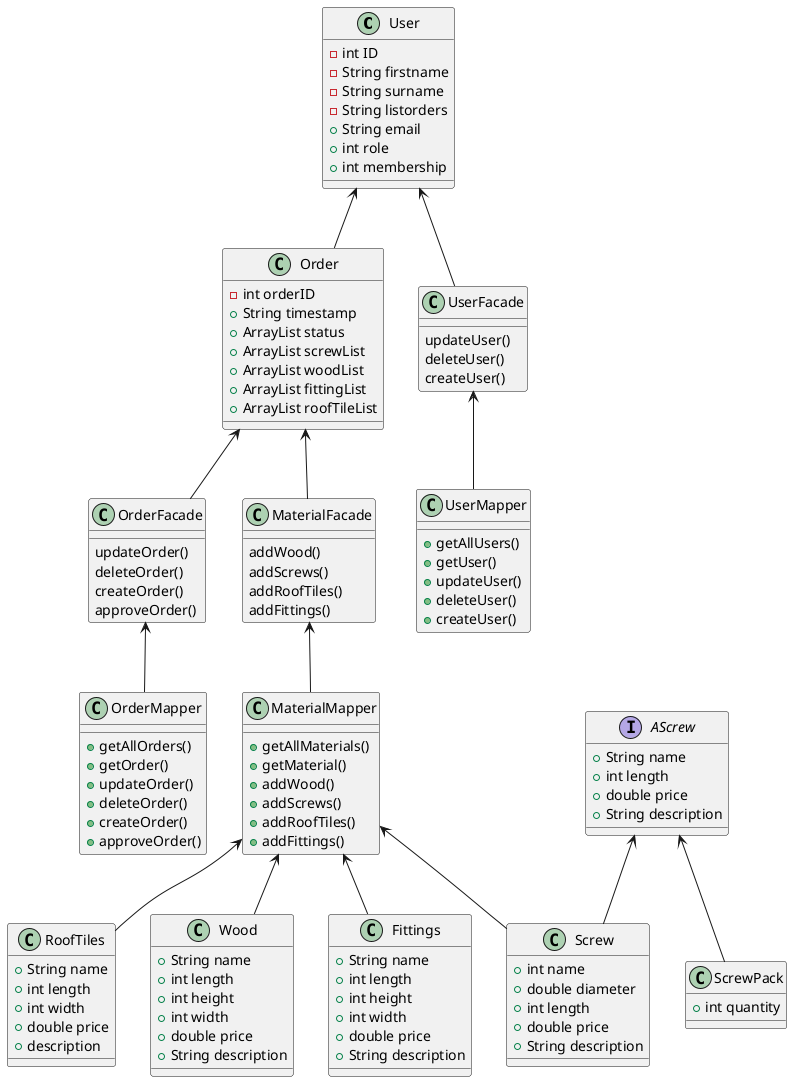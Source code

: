 @startuml
'https://plantuml.com/class-diagram

class User {
-int ID
-String firstname
-String surname
-String listorders
+String email
+int role
+int membership
}

class Order {
-int orderID
+String timestamp
+ArrayList status
+ArrayList screwList
+ArrayList woodList
+ArrayList fittingList
+ArrayList roofTileList
}

class UserMapper{
+getAllUsers()
+getUser()
+updateUser()
+deleteUser()
+createUser()
}

class OrderFacade{
updateOrder()
deleteOrder()
createOrder()
approveOrder()
}

class MaterialFacade{
addWood()
addScrews()
addRoofTiles()
addFittings()
}

class UserFacade{
updateUser()
deleteUser()
createUser()


}


class OrderMapper{
+getAllOrders()
+getOrder()
+updateOrder()
+deleteOrder()
+createOrder()
+approveOrder()
}

class MaterialMapper{
+getAllMaterials()
+getMaterial()
+addWood()
+addScrews()
+addRoofTiles()
+addFittings()

}

class RoofTiles{
+String name
+int length
+int width
+double price
+description
}

class Wood{
+String name
+int length
+int height
+int width
+double price
+String description
}

class Fittings{
+String name
+int length
+int height
+int width
+double price
+String description

}

interface AScrew{
+String name
+int length
+double price
+String description

}

class ScrewPack{
+int quantity
}

class Screw{
+int name
+double diameter
+int length
+double price
+String description
}


User <-- Order


User <-- UserFacade
UserFacade <-- UserMapper



OrderFacade <-- OrderMapper
Order <--OrderFacade


Order <-- MaterialFacade
MaterialFacade <-- MaterialMapper

MaterialMapper <-- Wood
MaterialMapper <-- Screw
MaterialMapper <-- Fittings
MaterialMapper <-- RoofTiles


AScrew <-- ScrewPack
AScrew <-- Screw

@enduml
